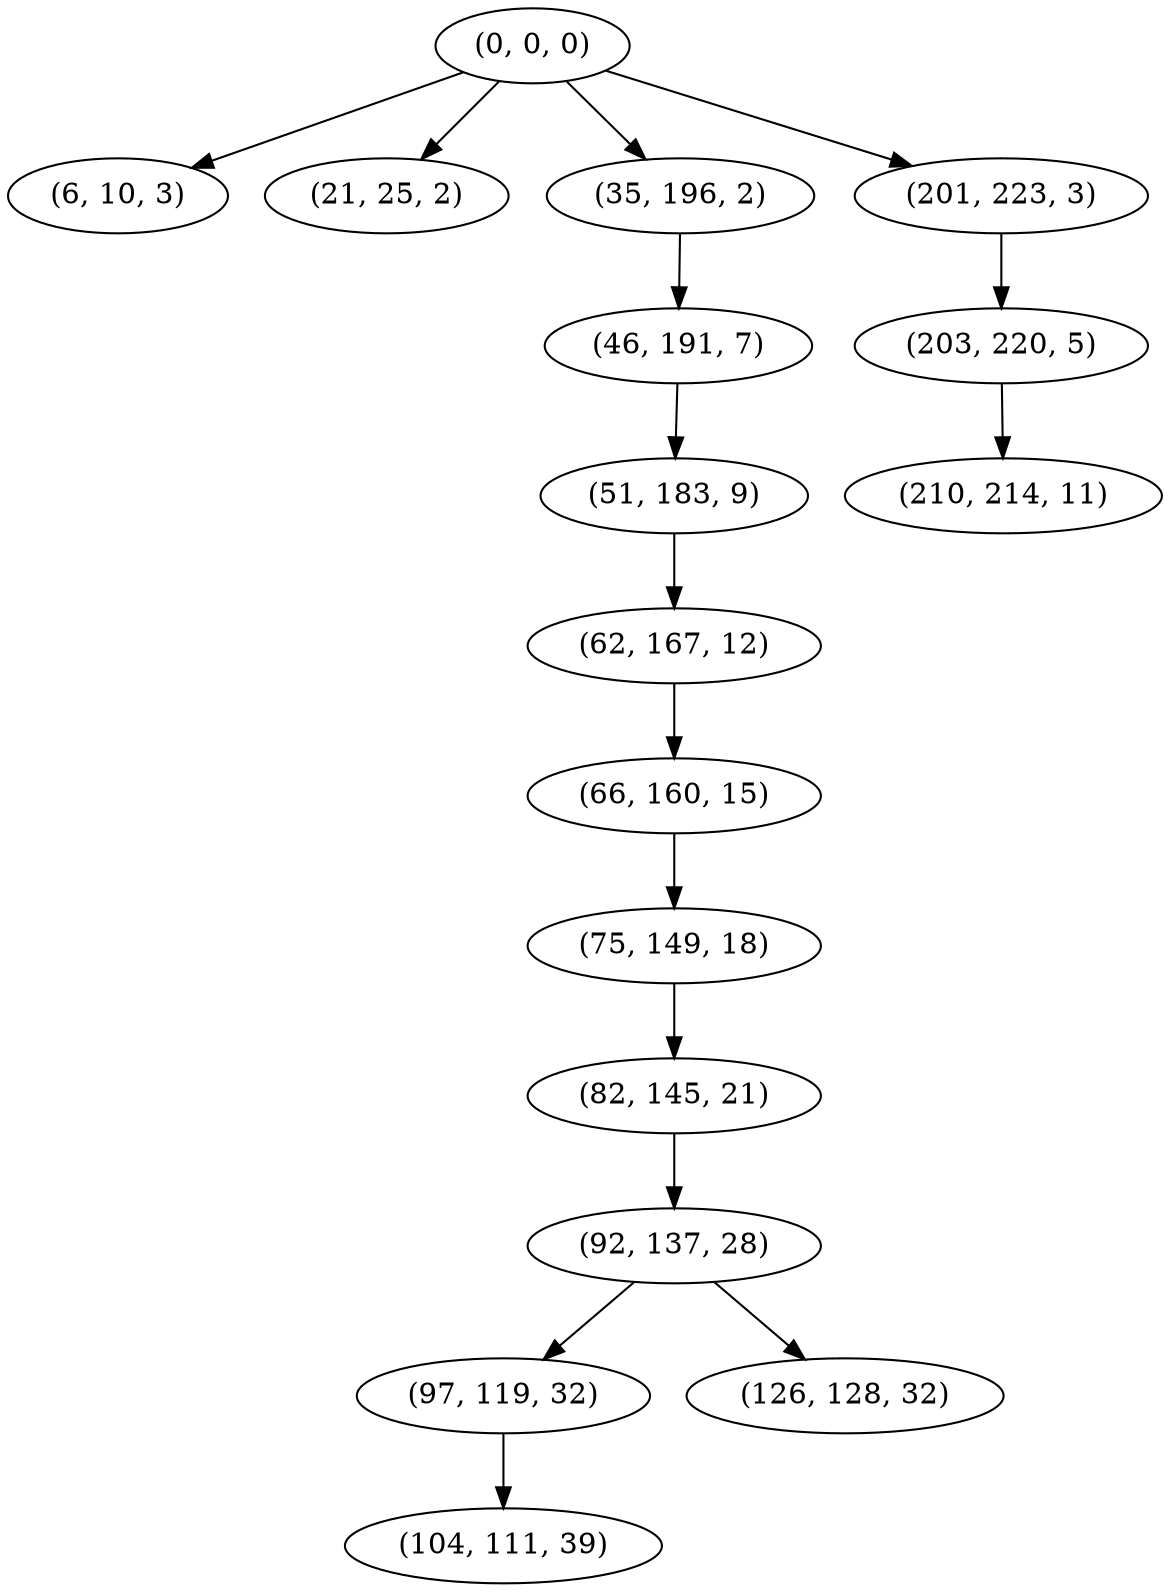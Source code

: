 digraph tree {
    "(0, 0, 0)";
    "(6, 10, 3)";
    "(21, 25, 2)";
    "(35, 196, 2)";
    "(46, 191, 7)";
    "(51, 183, 9)";
    "(62, 167, 12)";
    "(66, 160, 15)";
    "(75, 149, 18)";
    "(82, 145, 21)";
    "(92, 137, 28)";
    "(97, 119, 32)";
    "(104, 111, 39)";
    "(126, 128, 32)";
    "(201, 223, 3)";
    "(203, 220, 5)";
    "(210, 214, 11)";
    "(0, 0, 0)" -> "(6, 10, 3)";
    "(0, 0, 0)" -> "(21, 25, 2)";
    "(0, 0, 0)" -> "(35, 196, 2)";
    "(0, 0, 0)" -> "(201, 223, 3)";
    "(35, 196, 2)" -> "(46, 191, 7)";
    "(46, 191, 7)" -> "(51, 183, 9)";
    "(51, 183, 9)" -> "(62, 167, 12)";
    "(62, 167, 12)" -> "(66, 160, 15)";
    "(66, 160, 15)" -> "(75, 149, 18)";
    "(75, 149, 18)" -> "(82, 145, 21)";
    "(82, 145, 21)" -> "(92, 137, 28)";
    "(92, 137, 28)" -> "(97, 119, 32)";
    "(92, 137, 28)" -> "(126, 128, 32)";
    "(97, 119, 32)" -> "(104, 111, 39)";
    "(201, 223, 3)" -> "(203, 220, 5)";
    "(203, 220, 5)" -> "(210, 214, 11)";
}
